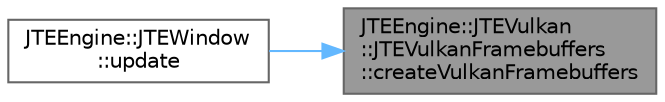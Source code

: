 digraph "JTEEngine::JTEVulkan::JTEVulkanFramebuffers::createVulkanFramebuffers"
{
 // LATEX_PDF_SIZE
  bgcolor="transparent";
  edge [fontname=Helvetica,fontsize=10,labelfontname=Helvetica,labelfontsize=10];
  node [fontname=Helvetica,fontsize=10,shape=box,height=0.2,width=0.4];
  rankdir="RL";
  Node1 [id="Node000001",label="JTEEngine::JTEVulkan\l::JTEVulkanFramebuffers\l::createVulkanFramebuffers",height=0.2,width=0.4,color="gray40", fillcolor="grey60", style="filled", fontcolor="black",tooltip=" "];
  Node1 -> Node2 [id="edge1_Node000001_Node000002",dir="back",color="steelblue1",style="solid",tooltip=" "];
  Node2 [id="Node000002",label="JTEEngine::JTEWindow\l::update",height=0.2,width=0.4,color="grey40", fillcolor="white", style="filled",URL="$class_j_t_e_engine_1_1_j_t_e_window.html#a5a1e7f689efb6928101458b63f98a9e3",tooltip="Updates the window."];
}
